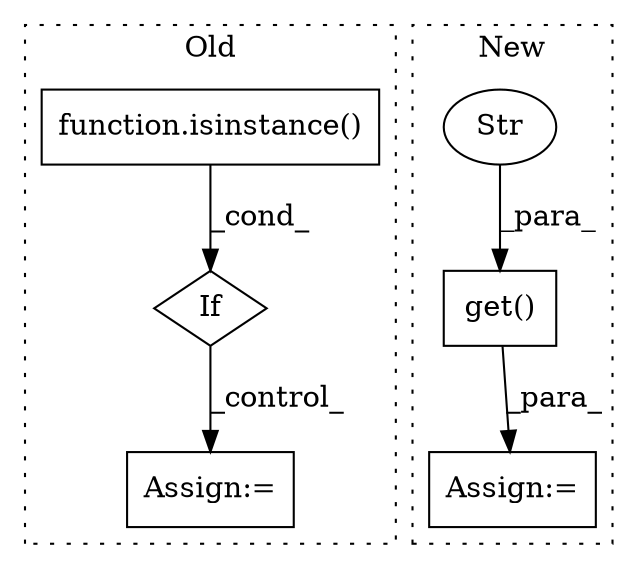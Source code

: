 digraph G {
subgraph cluster0 {
1 [label="function.isinstance()" a="75" s="4459,4482" l="11,1" shape="box"];
3 [label="If" a="96" s="4456" l="3" shape="diamond"];
5 [label="Assign:=" a="68" s="4502" l="3" shape="box"];
label = "Old";
style="dotted";
}
subgraph cluster1 {
2 [label="get()" a="75" s="4126,4159" l="11,1" shape="box"];
4 [label="Assign:=" a="68" s="4123" l="3" shape="box"];
6 [label="Str" a="66" s="4137" l="15" shape="ellipse"];
label = "New";
style="dotted";
}
1 -> 3 [label="_cond_"];
2 -> 4 [label="_para_"];
3 -> 5 [label="_control_"];
6 -> 2 [label="_para_"];
}